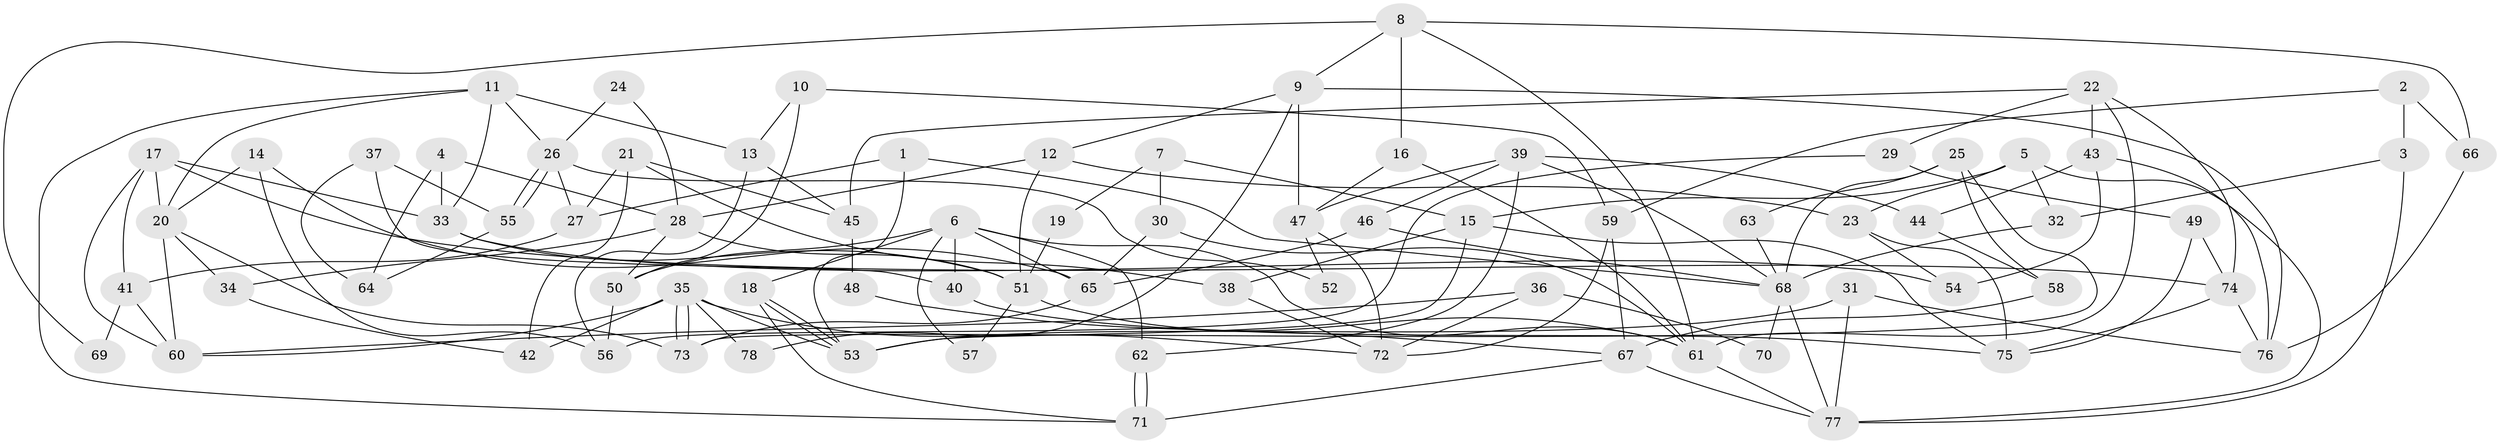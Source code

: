 // coarse degree distribution, {4: 0.2608695652173913, 5: 0.21739130434782608, 3: 0.21739130434782608, 8: 0.08695652173913043, 2: 0.08695652173913043, 9: 0.08695652173913043, 12: 0.043478260869565216}
// Generated by graph-tools (version 1.1) at 2025/55/03/04/25 21:55:21]
// undirected, 78 vertices, 156 edges
graph export_dot {
graph [start="1"]
  node [color=gray90,style=filled];
  1;
  2;
  3;
  4;
  5;
  6;
  7;
  8;
  9;
  10;
  11;
  12;
  13;
  14;
  15;
  16;
  17;
  18;
  19;
  20;
  21;
  22;
  23;
  24;
  25;
  26;
  27;
  28;
  29;
  30;
  31;
  32;
  33;
  34;
  35;
  36;
  37;
  38;
  39;
  40;
  41;
  42;
  43;
  44;
  45;
  46;
  47;
  48;
  49;
  50;
  51;
  52;
  53;
  54;
  55;
  56;
  57;
  58;
  59;
  60;
  61;
  62;
  63;
  64;
  65;
  66;
  67;
  68;
  69;
  70;
  71;
  72;
  73;
  74;
  75;
  76;
  77;
  78;
  1 -- 68;
  1 -- 53;
  1 -- 27;
  2 -- 59;
  2 -- 66;
  2 -- 3;
  3 -- 77;
  3 -- 32;
  4 -- 33;
  4 -- 28;
  4 -- 64;
  5 -- 77;
  5 -- 15;
  5 -- 23;
  5 -- 32;
  6 -- 61;
  6 -- 50;
  6 -- 18;
  6 -- 40;
  6 -- 57;
  6 -- 62;
  6 -- 65;
  7 -- 30;
  7 -- 15;
  7 -- 19;
  8 -- 61;
  8 -- 16;
  8 -- 9;
  8 -- 66;
  8 -- 69;
  9 -- 12;
  9 -- 47;
  9 -- 76;
  9 -- 78;
  10 -- 50;
  10 -- 59;
  10 -- 13;
  11 -- 71;
  11 -- 26;
  11 -- 13;
  11 -- 20;
  11 -- 33;
  12 -- 28;
  12 -- 51;
  12 -- 23;
  13 -- 45;
  13 -- 56;
  14 -- 20;
  14 -- 65;
  14 -- 56;
  15 -- 38;
  15 -- 75;
  15 -- 53;
  16 -- 61;
  16 -- 47;
  17 -- 60;
  17 -- 20;
  17 -- 33;
  17 -- 41;
  17 -- 74;
  18 -- 53;
  18 -- 53;
  18 -- 71;
  19 -- 51;
  20 -- 73;
  20 -- 34;
  20 -- 60;
  21 -- 45;
  21 -- 27;
  21 -- 38;
  21 -- 42;
  22 -- 74;
  22 -- 29;
  22 -- 43;
  22 -- 45;
  22 -- 61;
  23 -- 54;
  23 -- 75;
  24 -- 26;
  24 -- 28;
  25 -- 58;
  25 -- 68;
  25 -- 63;
  25 -- 73;
  26 -- 27;
  26 -- 55;
  26 -- 55;
  26 -- 52;
  27 -- 41;
  28 -- 51;
  28 -- 34;
  28 -- 50;
  29 -- 56;
  29 -- 49;
  30 -- 65;
  30 -- 61;
  31 -- 76;
  31 -- 53;
  31 -- 77;
  32 -- 68;
  33 -- 51;
  33 -- 54;
  34 -- 42;
  35 -- 73;
  35 -- 73;
  35 -- 53;
  35 -- 42;
  35 -- 60;
  35 -- 72;
  35 -- 78;
  36 -- 60;
  36 -- 72;
  36 -- 70;
  37 -- 40;
  37 -- 64;
  37 -- 55;
  38 -- 72;
  39 -- 46;
  39 -- 62;
  39 -- 44;
  39 -- 47;
  39 -- 68;
  40 -- 75;
  41 -- 60;
  41 -- 69;
  43 -- 54;
  43 -- 44;
  43 -- 76;
  44 -- 58;
  45 -- 48;
  46 -- 65;
  46 -- 68;
  47 -- 52;
  47 -- 72;
  48 -- 67;
  49 -- 75;
  49 -- 74;
  50 -- 56;
  51 -- 61;
  51 -- 57;
  55 -- 64;
  58 -- 67;
  59 -- 67;
  59 -- 72;
  61 -- 77;
  62 -- 71;
  62 -- 71;
  63 -- 68;
  65 -- 73;
  66 -- 76;
  67 -- 71;
  67 -- 77;
  68 -- 70;
  68 -- 77;
  74 -- 76;
  74 -- 75;
}
